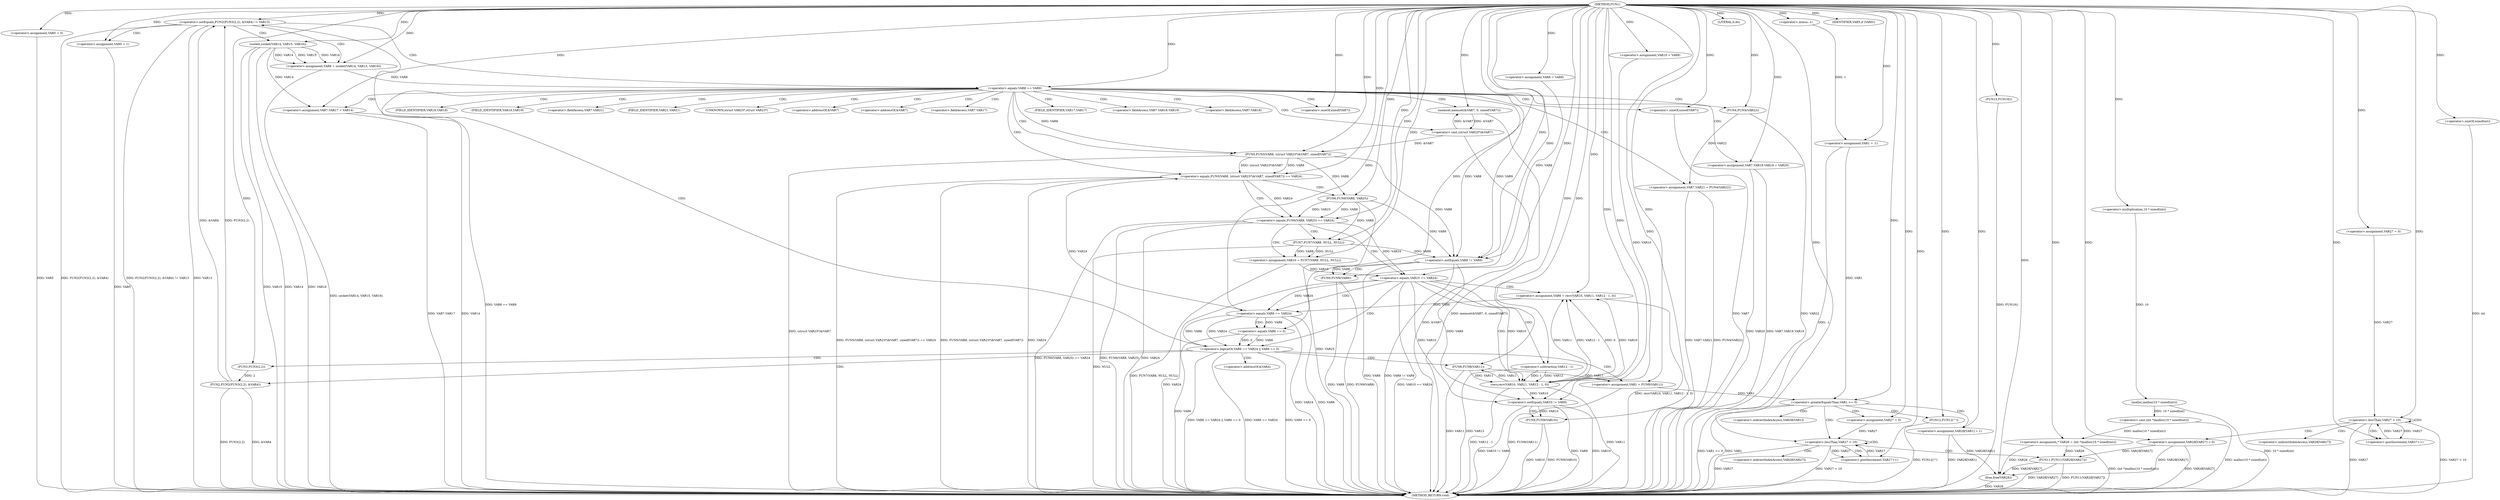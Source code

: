digraph FUN1 {  
"1000100" [label = "(METHOD,FUN1)" ]
"1000312" [label = "(METHOD_RETURN,void)" ]
"1000103" [label = "(<operator>.assignment,VAR1 = -1)" ]
"1000105" [label = "(<operator>.minus,-1)" ]
"1000112" [label = "(<operator>.assignment,VAR5 = 0)" ]
"1000118" [label = "(<operator>.assignment,VAR8 = VAR9)" ]
"1000122" [label = "(<operator>.assignment,VAR10 = VAR9)" ]
"1000129" [label = "(<operator>.notEquals,FUN2(FUN3(2,2), &VAR4) != VAR13)" ]
"1000130" [label = "(FUN2,FUN2(FUN3(2,2), &VAR4))" ]
"1000131" [label = "(FUN3,FUN3(2,2))" ]
"1000139" [label = "(<operator>.assignment,VAR5 = 1)" ]
"1000142" [label = "(<operator>.assignment,VAR8 = socket(VAR14, VAR15, VAR16))" ]
"1000144" [label = "(socket,socket(VAR14, VAR15, VAR16))" ]
"1000149" [label = "(<operator>.equals,VAR8 == VAR9)" ]
"1000154" [label = "(memset,memset(&VAR7, 0, sizeof(VAR7)))" ]
"1000158" [label = "(<operator>.sizeOf,sizeof(VAR7))" ]
"1000160" [label = "(<operator>.assignment,VAR7.VAR17 = VAR14)" ]
"1000165" [label = "(<operator>.assignment,VAR7.VAR18.VAR19 = VAR20)" ]
"1000172" [label = "(<operator>.assignment,VAR7.VAR21 = FUN4(VAR22))" ]
"1000176" [label = "(FUN4,FUN4(VAR22))" ]
"1000179" [label = "(<operator>.equals,FUN5(VAR8, (struct VAR23*)&VAR7, sizeof(VAR7)) == VAR24)" ]
"1000180" [label = "(FUN5,FUN5(VAR8, (struct VAR23*)&VAR7, sizeof(VAR7)))" ]
"1000182" [label = "(<operator>.cast,(struct VAR23*)&VAR7)" ]
"1000186" [label = "(<operator>.sizeOf,sizeof(VAR7))" ]
"1000192" [label = "(<operator>.equals,FUN6(VAR8, VAR25) == VAR24)" ]
"1000193" [label = "(FUN6,FUN6(VAR8, VAR25))" ]
"1000199" [label = "(<operator>.assignment,VAR10 = FUN7(VAR8, NULL, NULL))" ]
"1000201" [label = "(FUN7,FUN7(VAR8, NULL, NULL))" ]
"1000206" [label = "(<operator>.equals,VAR10 == VAR24)" ]
"1000211" [label = "(<operator>.assignment,VAR6 = recv(VAR10, VAR11, VAR12 - 1, 0))" ]
"1000213" [label = "(recv,recv(VAR10, VAR11, VAR12 - 1, 0))" ]
"1000216" [label = "(<operator>.subtraction,VAR12 - 1)" ]
"1000221" [label = "(<operator>.logicalOr,VAR6 == VAR24 || VAR6 == 0)" ]
"1000222" [label = "(<operator>.equals,VAR6 == VAR24)" ]
"1000225" [label = "(<operator>.equals,VAR6 == 0)" ]
"1000230" [label = "(<operator>.assignment,VAR1 = FUN8(VAR11))" ]
"1000232" [label = "(FUN8,FUN8(VAR11))" ]
"1000234" [label = "(LITERAL,0,do)" ]
"1000236" [label = "(<operator>.notEquals,VAR8 != VAR9)" ]
"1000240" [label = "(FUN9,FUN9(VAR8))" ]
"1000243" [label = "(<operator>.notEquals,VAR10 != VAR9)" ]
"1000247" [label = "(FUN9,FUN9(VAR10))" ]
"1000250" [label = "(IDENTIFIER,VAR5,if (VAR5))" ]
"1000252" [label = "(FUN10,FUN10())" ]
"1000258" [label = "(<operator>.assignment,* VAR28 = (int *)malloc(10 * sizeof(int)))" ]
"1000260" [label = "(<operator>.cast,(int *)malloc(10 * sizeof(int)))" ]
"1000262" [label = "(malloc,malloc(10 * sizeof(int)))" ]
"1000263" [label = "(<operator>.multiplication,10 * sizeof(int))" ]
"1000265" [label = "(<operator>.sizeOf,sizeof(int))" ]
"1000268" [label = "(<operator>.assignment,VAR27 = 0)" ]
"1000271" [label = "(<operator>.lessThan,VAR27 < 10)" ]
"1000274" [label = "(<operator>.postIncrement,VAR27++)" ]
"1000277" [label = "(<operator>.assignment,VAR28[VAR27] = 0)" ]
"1000283" [label = "(<operator>.greaterEqualsThan,VAR1 >= 0)" ]
"1000287" [label = "(<operator>.assignment,VAR28[VAR1] = 1)" ]
"1000293" [label = "(<operator>.assignment,VAR27 = 0)" ]
"1000296" [label = "(<operator>.lessThan,VAR27 < 10)" ]
"1000299" [label = "(<operator>.postIncrement,VAR27++)" ]
"1000302" [label = "(FUN11,FUN11(VAR28[VAR27]))" ]
"1000308" [label = "(FUN12,FUN12(\"\"))" ]
"1000310" [label = "(free,free(VAR28))" ]
"1000134" [label = "(<operator>.addressOf,&VAR4)" ]
"1000155" [label = "(<operator>.addressOf,&VAR7)" ]
"1000161" [label = "(<operator>.fieldAccess,VAR7.VAR17)" ]
"1000163" [label = "(FIELD_IDENTIFIER,VAR17,VAR17)" ]
"1000166" [label = "(<operator>.fieldAccess,VAR7.VAR18.VAR19)" ]
"1000167" [label = "(<operator>.fieldAccess,VAR7.VAR18)" ]
"1000169" [label = "(FIELD_IDENTIFIER,VAR18,VAR18)" ]
"1000170" [label = "(FIELD_IDENTIFIER,VAR19,VAR19)" ]
"1000173" [label = "(<operator>.fieldAccess,VAR7.VAR21)" ]
"1000175" [label = "(FIELD_IDENTIFIER,VAR21,VAR21)" ]
"1000183" [label = "(UNKNOWN,struct VAR23*,struct VAR23*)" ]
"1000184" [label = "(<operator>.addressOf,&VAR7)" ]
"1000278" [label = "(<operator>.indirectIndexAccess,VAR28[VAR27])" ]
"1000288" [label = "(<operator>.indirectIndexAccess,VAR28[VAR1])" ]
"1000303" [label = "(<operator>.indirectIndexAccess,VAR28[VAR27])" ]
  "1000265" -> "1000312"  [ label = "DDG: int"] 
  "1000271" -> "1000312"  [ label = "DDG: VAR27"] 
  "1000243" -> "1000312"  [ label = "DDG: VAR9"] 
  "1000180" -> "1000312"  [ label = "DDG: (struct VAR23*)&VAR7"] 
  "1000179" -> "1000312"  [ label = "DDG: VAR24"] 
  "1000247" -> "1000312"  [ label = "DDG: VAR10"] 
  "1000129" -> "1000312"  [ label = "DDG: FUN2(FUN3(2,2), &VAR4)"] 
  "1000160" -> "1000312"  [ label = "DDG: VAR14"] 
  "1000258" -> "1000312"  [ label = "DDG: (int *)malloc(10 * sizeof(int))"] 
  "1000186" -> "1000312"  [ label = "DDG: VAR7"] 
  "1000221" -> "1000312"  [ label = "DDG: VAR6 == 0"] 
  "1000221" -> "1000312"  [ label = "DDG: VAR6 == VAR24 || VAR6 == 0"] 
  "1000199" -> "1000312"  [ label = "DDG: FUN7(VAR8, NULL, NULL)"] 
  "1000222" -> "1000312"  [ label = "DDG: VAR6"] 
  "1000236" -> "1000312"  [ label = "DDG: VAR8"] 
  "1000283" -> "1000312"  [ label = "DDG: VAR1"] 
  "1000236" -> "1000312"  [ label = "DDG: VAR8 != VAR9"] 
  "1000232" -> "1000312"  [ label = "DDG: VAR11"] 
  "1000213" -> "1000312"  [ label = "DDG: VAR12 - 1"] 
  "1000296" -> "1000312"  [ label = "DDG: VAR27 < 10"] 
  "1000179" -> "1000312"  [ label = "DDG: FUN5(VAR8, (struct VAR23*)&VAR7, sizeof(VAR7)) == VAR24"] 
  "1000302" -> "1000312"  [ label = "DDG: VAR28[VAR27]"] 
  "1000103" -> "1000312"  [ label = "DDG: -1"] 
  "1000225" -> "1000312"  [ label = "DDG: VAR6"] 
  "1000240" -> "1000312"  [ label = "DDG: FUN9(VAR8)"] 
  "1000216" -> "1000312"  [ label = "DDG: VAR12"] 
  "1000310" -> "1000312"  [ label = "DDG: VAR28"] 
  "1000206" -> "1000312"  [ label = "DDG: VAR10 == VAR24"] 
  "1000165" -> "1000312"  [ label = "DDG: VAR7.VAR18.VAR19"] 
  "1000139" -> "1000312"  [ label = "DDG: VAR5"] 
  "1000193" -> "1000312"  [ label = "DDG: VAR25"] 
  "1000182" -> "1000312"  [ label = "DDG: &VAR7"] 
  "1000252" -> "1000312"  [ label = "DDG: FUN10()"] 
  "1000129" -> "1000312"  [ label = "DDG: FUN2(FUN3(2,2), &VAR4) != VAR13"] 
  "1000142" -> "1000312"  [ label = "DDG: socket(VAR14, VAR15, VAR16)"] 
  "1000130" -> "1000312"  [ label = "DDG: &VAR4"] 
  "1000201" -> "1000312"  [ label = "DDG: NULL"] 
  "1000262" -> "1000312"  [ label = "DDG: 10 * sizeof(int)"] 
  "1000179" -> "1000312"  [ label = "DDG: FUN5(VAR8, (struct VAR23*)&VAR7, sizeof(VAR7))"] 
  "1000221" -> "1000312"  [ label = "DDG: VAR6 == VAR24"] 
  "1000206" -> "1000312"  [ label = "DDG: VAR24"] 
  "1000149" -> "1000312"  [ label = "DDG: VAR8 == VAR9"] 
  "1000172" -> "1000312"  [ label = "DDG: FUN4(VAR22)"] 
  "1000302" -> "1000312"  [ label = "DDG: FUN11(VAR28[VAR27])"] 
  "1000277" -> "1000312"  [ label = "DDG: VAR28[VAR27]"] 
  "1000296" -> "1000312"  [ label = "DDG: VAR27"] 
  "1000260" -> "1000312"  [ label = "DDG: malloc(10 * sizeof(int))"] 
  "1000154" -> "1000312"  [ label = "DDG: memset(&VAR7, 0, sizeof(VAR7))"] 
  "1000230" -> "1000312"  [ label = "DDG: FUN8(VAR11)"] 
  "1000211" -> "1000312"  [ label = "DDG: recv(VAR10, VAR11, VAR12 - 1, 0)"] 
  "1000192" -> "1000312"  [ label = "DDG: FUN6(VAR8, VAR25)"] 
  "1000112" -> "1000312"  [ label = "DDG: VAR5"] 
  "1000172" -> "1000312"  [ label = "DDG: VAR7.VAR21"] 
  "1000129" -> "1000312"  [ label = "DDG: VAR13"] 
  "1000144" -> "1000312"  [ label = "DDG: VAR14"] 
  "1000287" -> "1000312"  [ label = "DDG: VAR28[VAR1]"] 
  "1000165" -> "1000312"  [ label = "DDG: VAR20"] 
  "1000213" -> "1000312"  [ label = "DDG: VAR11"] 
  "1000176" -> "1000312"  [ label = "DDG: VAR22"] 
  "1000243" -> "1000312"  [ label = "DDG: VAR10"] 
  "1000308" -> "1000312"  [ label = "DDG: FUN12(\"\")"] 
  "1000192" -> "1000312"  [ label = "DDG: VAR24"] 
  "1000283" -> "1000312"  [ label = "DDG: VAR1 >= 0"] 
  "1000144" -> "1000312"  [ label = "DDG: VAR15"] 
  "1000240" -> "1000312"  [ label = "DDG: VAR8"] 
  "1000144" -> "1000312"  [ label = "DDG: VAR16"] 
  "1000160" -> "1000312"  [ label = "DDG: VAR7.VAR17"] 
  "1000271" -> "1000312"  [ label = "DDG: VAR27 < 10"] 
  "1000192" -> "1000312"  [ label = "DDG: FUN6(VAR8, VAR25) == VAR24"] 
  "1000243" -> "1000312"  [ label = "DDG: VAR10 != VAR9"] 
  "1000247" -> "1000312"  [ label = "DDG: FUN9(VAR10)"] 
  "1000222" -> "1000312"  [ label = "DDG: VAR24"] 
  "1000130" -> "1000312"  [ label = "DDG: FUN3(2,2)"] 
  "1000105" -> "1000103"  [ label = "DDG: 1"] 
  "1000100" -> "1000103"  [ label = "DDG: "] 
  "1000100" -> "1000105"  [ label = "DDG: "] 
  "1000100" -> "1000112"  [ label = "DDG: "] 
  "1000100" -> "1000118"  [ label = "DDG: "] 
  "1000100" -> "1000122"  [ label = "DDG: "] 
  "1000130" -> "1000129"  [ label = "DDG: FUN3(2,2)"] 
  "1000130" -> "1000129"  [ label = "DDG: &VAR4"] 
  "1000131" -> "1000130"  [ label = "DDG: 2"] 
  "1000100" -> "1000131"  [ label = "DDG: "] 
  "1000100" -> "1000129"  [ label = "DDG: "] 
  "1000100" -> "1000139"  [ label = "DDG: "] 
  "1000144" -> "1000142"  [ label = "DDG: VAR14"] 
  "1000144" -> "1000142"  [ label = "DDG: VAR15"] 
  "1000144" -> "1000142"  [ label = "DDG: VAR16"] 
  "1000100" -> "1000142"  [ label = "DDG: "] 
  "1000100" -> "1000144"  [ label = "DDG: "] 
  "1000142" -> "1000149"  [ label = "DDG: VAR8"] 
  "1000100" -> "1000149"  [ label = "DDG: "] 
  "1000182" -> "1000154"  [ label = "DDG: &VAR7"] 
  "1000100" -> "1000154"  [ label = "DDG: "] 
  "1000100" -> "1000158"  [ label = "DDG: "] 
  "1000144" -> "1000160"  [ label = "DDG: VAR14"] 
  "1000100" -> "1000160"  [ label = "DDG: "] 
  "1000100" -> "1000165"  [ label = "DDG: "] 
  "1000176" -> "1000172"  [ label = "DDG: VAR22"] 
  "1000100" -> "1000176"  [ label = "DDG: "] 
  "1000180" -> "1000179"  [ label = "DDG: VAR8"] 
  "1000180" -> "1000179"  [ label = "DDG: (struct VAR23*)&VAR7"] 
  "1000149" -> "1000180"  [ label = "DDG: VAR8"] 
  "1000100" -> "1000180"  [ label = "DDG: "] 
  "1000182" -> "1000180"  [ label = "DDG: &VAR7"] 
  "1000154" -> "1000182"  [ label = "DDG: &VAR7"] 
  "1000100" -> "1000186"  [ label = "DDG: "] 
  "1000222" -> "1000179"  [ label = "DDG: VAR24"] 
  "1000100" -> "1000179"  [ label = "DDG: "] 
  "1000193" -> "1000192"  [ label = "DDG: VAR8"] 
  "1000193" -> "1000192"  [ label = "DDG: VAR25"] 
  "1000180" -> "1000193"  [ label = "DDG: VAR8"] 
  "1000100" -> "1000193"  [ label = "DDG: "] 
  "1000179" -> "1000192"  [ label = "DDG: VAR24"] 
  "1000100" -> "1000192"  [ label = "DDG: "] 
  "1000201" -> "1000199"  [ label = "DDG: VAR8"] 
  "1000201" -> "1000199"  [ label = "DDG: NULL"] 
  "1000100" -> "1000199"  [ label = "DDG: "] 
  "1000193" -> "1000201"  [ label = "DDG: VAR8"] 
  "1000100" -> "1000201"  [ label = "DDG: "] 
  "1000199" -> "1000206"  [ label = "DDG: VAR10"] 
  "1000100" -> "1000206"  [ label = "DDG: "] 
  "1000192" -> "1000206"  [ label = "DDG: VAR24"] 
  "1000213" -> "1000211"  [ label = "DDG: VAR10"] 
  "1000213" -> "1000211"  [ label = "DDG: VAR11"] 
  "1000213" -> "1000211"  [ label = "DDG: VAR12 - 1"] 
  "1000213" -> "1000211"  [ label = "DDG: 0"] 
  "1000100" -> "1000211"  [ label = "DDG: "] 
  "1000206" -> "1000213"  [ label = "DDG: VAR10"] 
  "1000100" -> "1000213"  [ label = "DDG: "] 
  "1000232" -> "1000213"  [ label = "DDG: VAR11"] 
  "1000216" -> "1000213"  [ label = "DDG: VAR12"] 
  "1000216" -> "1000213"  [ label = "DDG: 1"] 
  "1000100" -> "1000216"  [ label = "DDG: "] 
  "1000222" -> "1000221"  [ label = "DDG: VAR6"] 
  "1000222" -> "1000221"  [ label = "DDG: VAR24"] 
  "1000211" -> "1000222"  [ label = "DDG: VAR6"] 
  "1000100" -> "1000222"  [ label = "DDG: "] 
  "1000206" -> "1000222"  [ label = "DDG: VAR24"] 
  "1000225" -> "1000221"  [ label = "DDG: VAR6"] 
  "1000225" -> "1000221"  [ label = "DDG: 0"] 
  "1000222" -> "1000225"  [ label = "DDG: VAR6"] 
  "1000100" -> "1000225"  [ label = "DDG: "] 
  "1000232" -> "1000230"  [ label = "DDG: VAR11"] 
  "1000100" -> "1000230"  [ label = "DDG: "] 
  "1000213" -> "1000232"  [ label = "DDG: VAR11"] 
  "1000100" -> "1000232"  [ label = "DDG: "] 
  "1000100" -> "1000234"  [ label = "DDG: "] 
  "1000193" -> "1000236"  [ label = "DDG: VAR8"] 
  "1000180" -> "1000236"  [ label = "DDG: VAR8"] 
  "1000149" -> "1000236"  [ label = "DDG: VAR8"] 
  "1000118" -> "1000236"  [ label = "DDG: VAR8"] 
  "1000201" -> "1000236"  [ label = "DDG: VAR8"] 
  "1000100" -> "1000236"  [ label = "DDG: "] 
  "1000149" -> "1000236"  [ label = "DDG: VAR9"] 
  "1000236" -> "1000240"  [ label = "DDG: VAR8"] 
  "1000100" -> "1000240"  [ label = "DDG: "] 
  "1000213" -> "1000243"  [ label = "DDG: VAR10"] 
  "1000122" -> "1000243"  [ label = "DDG: VAR10"] 
  "1000206" -> "1000243"  [ label = "DDG: VAR10"] 
  "1000100" -> "1000243"  [ label = "DDG: "] 
  "1000236" -> "1000243"  [ label = "DDG: VAR9"] 
  "1000243" -> "1000247"  [ label = "DDG: VAR10"] 
  "1000100" -> "1000247"  [ label = "DDG: "] 
  "1000100" -> "1000250"  [ label = "DDG: "] 
  "1000100" -> "1000252"  [ label = "DDG: "] 
  "1000260" -> "1000258"  [ label = "DDG: malloc(10 * sizeof(int))"] 
  "1000100" -> "1000258"  [ label = "DDG: "] 
  "1000262" -> "1000260"  [ label = "DDG: 10 * sizeof(int)"] 
  "1000263" -> "1000262"  [ label = "DDG: 10"] 
  "1000100" -> "1000263"  [ label = "DDG: "] 
  "1000100" -> "1000265"  [ label = "DDG: "] 
  "1000100" -> "1000268"  [ label = "DDG: "] 
  "1000274" -> "1000271"  [ label = "DDG: VAR27"] 
  "1000268" -> "1000271"  [ label = "DDG: VAR27"] 
  "1000100" -> "1000271"  [ label = "DDG: "] 
  "1000271" -> "1000274"  [ label = "DDG: VAR27"] 
  "1000100" -> "1000274"  [ label = "DDG: "] 
  "1000100" -> "1000277"  [ label = "DDG: "] 
  "1000103" -> "1000283"  [ label = "DDG: VAR1"] 
  "1000230" -> "1000283"  [ label = "DDG: VAR1"] 
  "1000100" -> "1000283"  [ label = "DDG: "] 
  "1000100" -> "1000287"  [ label = "DDG: "] 
  "1000100" -> "1000293"  [ label = "DDG: "] 
  "1000293" -> "1000296"  [ label = "DDG: VAR27"] 
  "1000299" -> "1000296"  [ label = "DDG: VAR27"] 
  "1000100" -> "1000296"  [ label = "DDG: "] 
  "1000296" -> "1000299"  [ label = "DDG: VAR27"] 
  "1000100" -> "1000299"  [ label = "DDG: "] 
  "1000258" -> "1000302"  [ label = "DDG: VAR28"] 
  "1000277" -> "1000302"  [ label = "DDG: VAR28[VAR27]"] 
  "1000100" -> "1000308"  [ label = "DDG: "] 
  "1000258" -> "1000310"  [ label = "DDG: VAR28"] 
  "1000302" -> "1000310"  [ label = "DDG: VAR28[VAR27]"] 
  "1000277" -> "1000310"  [ label = "DDG: VAR28[VAR27]"] 
  "1000287" -> "1000310"  [ label = "DDG: VAR28[VAR1]"] 
  "1000100" -> "1000310"  [ label = "DDG: "] 
  "1000129" -> "1000142"  [ label = "CDG: "] 
  "1000129" -> "1000139"  [ label = "CDG: "] 
  "1000129" -> "1000144"  [ label = "CDG: "] 
  "1000129" -> "1000149"  [ label = "CDG: "] 
  "1000149" -> "1000161"  [ label = "CDG: "] 
  "1000149" -> "1000182"  [ label = "CDG: "] 
  "1000149" -> "1000166"  [ label = "CDG: "] 
  "1000149" -> "1000180"  [ label = "CDG: "] 
  "1000149" -> "1000183"  [ label = "CDG: "] 
  "1000149" -> "1000165"  [ label = "CDG: "] 
  "1000149" -> "1000167"  [ label = "CDG: "] 
  "1000149" -> "1000175"  [ label = "CDG: "] 
  "1000149" -> "1000154"  [ label = "CDG: "] 
  "1000149" -> "1000160"  [ label = "CDG: "] 
  "1000149" -> "1000179"  [ label = "CDG: "] 
  "1000149" -> "1000176"  [ label = "CDG: "] 
  "1000149" -> "1000186"  [ label = "CDG: "] 
  "1000149" -> "1000172"  [ label = "CDG: "] 
  "1000149" -> "1000169"  [ label = "CDG: "] 
  "1000149" -> "1000163"  [ label = "CDG: "] 
  "1000149" -> "1000173"  [ label = "CDG: "] 
  "1000149" -> "1000158"  [ label = "CDG: "] 
  "1000149" -> "1000155"  [ label = "CDG: "] 
  "1000149" -> "1000170"  [ label = "CDG: "] 
  "1000149" -> "1000184"  [ label = "CDG: "] 
  "1000179" -> "1000192"  [ label = "CDG: "] 
  "1000179" -> "1000193"  [ label = "CDG: "] 
  "1000192" -> "1000199"  [ label = "CDG: "] 
  "1000192" -> "1000206"  [ label = "CDG: "] 
  "1000192" -> "1000201"  [ label = "CDG: "] 
  "1000206" -> "1000211"  [ label = "CDG: "] 
  "1000206" -> "1000221"  [ label = "CDG: "] 
  "1000206" -> "1000216"  [ label = "CDG: "] 
  "1000206" -> "1000222"  [ label = "CDG: "] 
  "1000206" -> "1000213"  [ label = "CDG: "] 
  "1000221" -> "1000232"  [ label = "CDG: "] 
  "1000221" -> "1000230"  [ label = "CDG: "] 
  "1000221" -> "1000130"  [ label = "CDG: "] 
  "1000221" -> "1000131"  [ label = "CDG: "] 
  "1000221" -> "1000129"  [ label = "CDG: "] 
  "1000221" -> "1000134"  [ label = "CDG: "] 
  "1000222" -> "1000225"  [ label = "CDG: "] 
  "1000236" -> "1000240"  [ label = "CDG: "] 
  "1000243" -> "1000247"  [ label = "CDG: "] 
  "1000271" -> "1000274"  [ label = "CDG: "] 
  "1000271" -> "1000277"  [ label = "CDG: "] 
  "1000271" -> "1000271"  [ label = "CDG: "] 
  "1000271" -> "1000278"  [ label = "CDG: "] 
  "1000283" -> "1000293"  [ label = "CDG: "] 
  "1000283" -> "1000308"  [ label = "CDG: "] 
  "1000283" -> "1000288"  [ label = "CDG: "] 
  "1000283" -> "1000296"  [ label = "CDG: "] 
  "1000283" -> "1000287"  [ label = "CDG: "] 
  "1000296" -> "1000302"  [ label = "CDG: "] 
  "1000296" -> "1000303"  [ label = "CDG: "] 
  "1000296" -> "1000299"  [ label = "CDG: "] 
  "1000296" -> "1000296"  [ label = "CDG: "] 
}
